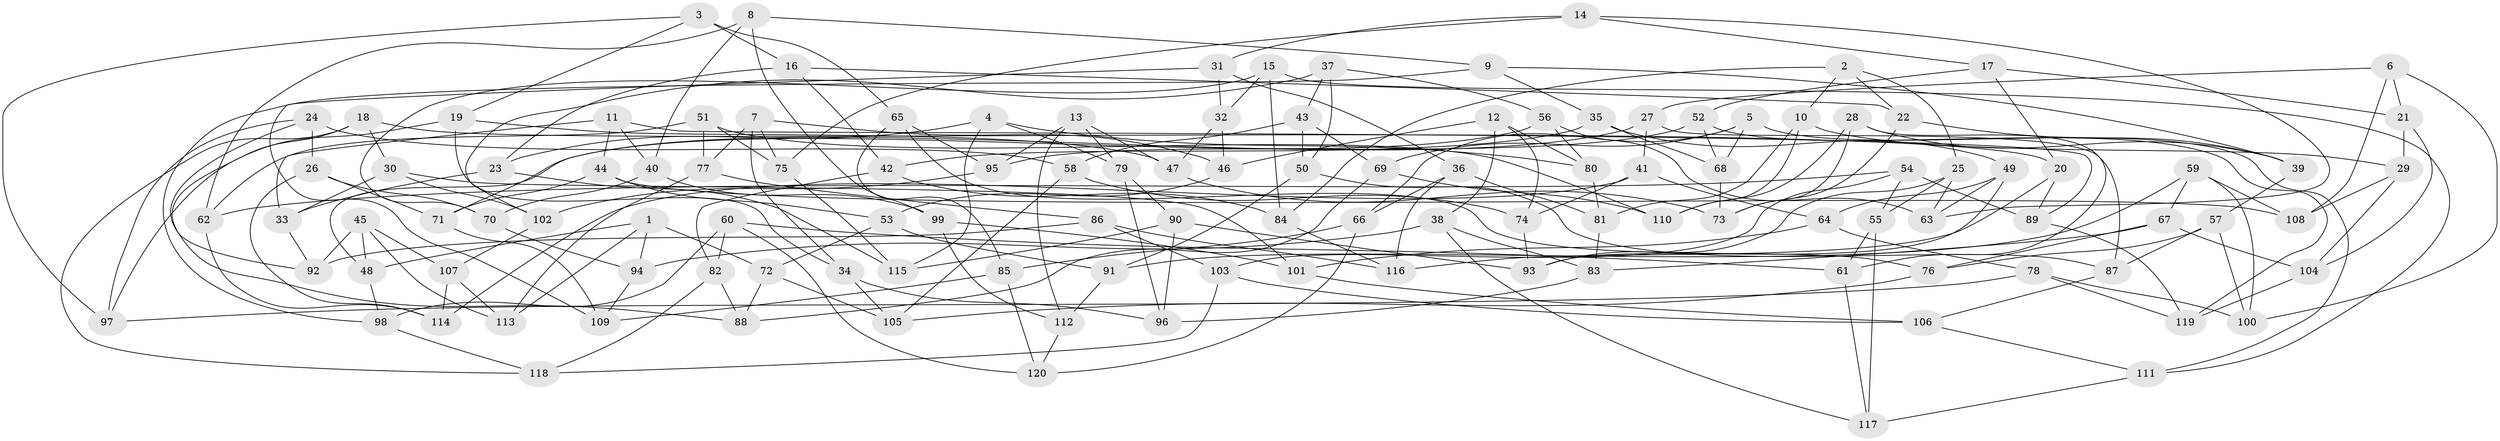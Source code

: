// coarse degree distribution, {5: 0.08333333333333333, 8: 0.13333333333333333, 7: 0.06666666666666667, 4: 0.36666666666666664, 6: 0.2, 9: 0.03333333333333333, 3: 0.08333333333333333, 11: 0.016666666666666666, 15: 0.016666666666666666}
// Generated by graph-tools (version 1.1) at 2025/21/03/04/25 18:21:02]
// undirected, 120 vertices, 240 edges
graph export_dot {
graph [start="1"]
  node [color=gray90,style=filled];
  1;
  2;
  3;
  4;
  5;
  6;
  7;
  8;
  9;
  10;
  11;
  12;
  13;
  14;
  15;
  16;
  17;
  18;
  19;
  20;
  21;
  22;
  23;
  24;
  25;
  26;
  27;
  28;
  29;
  30;
  31;
  32;
  33;
  34;
  35;
  36;
  37;
  38;
  39;
  40;
  41;
  42;
  43;
  44;
  45;
  46;
  47;
  48;
  49;
  50;
  51;
  52;
  53;
  54;
  55;
  56;
  57;
  58;
  59;
  60;
  61;
  62;
  63;
  64;
  65;
  66;
  67;
  68;
  69;
  70;
  71;
  72;
  73;
  74;
  75;
  76;
  77;
  78;
  79;
  80;
  81;
  82;
  83;
  84;
  85;
  86;
  87;
  88;
  89;
  90;
  91;
  92;
  93;
  94;
  95;
  96;
  97;
  98;
  99;
  100;
  101;
  102;
  103;
  104;
  105;
  106;
  107;
  108;
  109;
  110;
  111;
  112;
  113;
  114;
  115;
  116;
  117;
  118;
  119;
  120;
  1 -- 113;
  1 -- 48;
  1 -- 94;
  1 -- 72;
  2 -- 84;
  2 -- 10;
  2 -- 22;
  2 -- 25;
  3 -- 97;
  3 -- 16;
  3 -- 19;
  3 -- 65;
  4 -- 23;
  4 -- 115;
  4 -- 79;
  4 -- 80;
  5 -- 111;
  5 -- 68;
  5 -- 69;
  5 -- 66;
  6 -- 27;
  6 -- 21;
  6 -- 108;
  6 -- 100;
  7 -- 46;
  7 -- 75;
  7 -- 34;
  7 -- 77;
  8 -- 62;
  8 -- 40;
  8 -- 99;
  8 -- 9;
  9 -- 98;
  9 -- 39;
  9 -- 35;
  10 -- 110;
  10 -- 29;
  10 -- 81;
  11 -- 44;
  11 -- 40;
  11 -- 33;
  11 -- 89;
  12 -- 74;
  12 -- 46;
  12 -- 38;
  12 -- 80;
  13 -- 95;
  13 -- 112;
  13 -- 47;
  13 -- 79;
  14 -- 31;
  14 -- 75;
  14 -- 63;
  14 -- 17;
  15 -- 111;
  15 -- 84;
  15 -- 70;
  15 -- 32;
  16 -- 42;
  16 -- 22;
  16 -- 23;
  17 -- 21;
  17 -- 20;
  17 -- 52;
  18 -- 20;
  18 -- 30;
  18 -- 88;
  18 -- 118;
  19 -- 97;
  19 -- 34;
  19 -- 47;
  20 -- 89;
  20 -- 116;
  21 -- 104;
  21 -- 29;
  22 -- 39;
  22 -- 73;
  23 -- 33;
  23 -- 115;
  24 -- 92;
  24 -- 58;
  24 -- 26;
  24 -- 97;
  25 -- 93;
  25 -- 63;
  25 -- 55;
  26 -- 70;
  26 -- 114;
  26 -- 71;
  27 -- 87;
  27 -- 41;
  27 -- 48;
  28 -- 110;
  28 -- 73;
  28 -- 39;
  28 -- 61;
  29 -- 104;
  29 -- 108;
  30 -- 102;
  30 -- 101;
  30 -- 33;
  31 -- 32;
  31 -- 36;
  31 -- 109;
  32 -- 46;
  32 -- 47;
  33 -- 92;
  34 -- 96;
  34 -- 105;
  35 -- 42;
  35 -- 49;
  35 -- 68;
  36 -- 116;
  36 -- 66;
  36 -- 81;
  37 -- 102;
  37 -- 43;
  37 -- 56;
  37 -- 50;
  38 -- 117;
  38 -- 94;
  38 -- 83;
  39 -- 57;
  40 -- 99;
  40 -- 70;
  41 -- 64;
  41 -- 74;
  41 -- 114;
  42 -- 84;
  42 -- 82;
  43 -- 69;
  43 -- 50;
  43 -- 58;
  44 -- 53;
  44 -- 71;
  44 -- 108;
  45 -- 92;
  45 -- 107;
  45 -- 48;
  45 -- 113;
  46 -- 53;
  47 -- 73;
  48 -- 98;
  49 -- 64;
  49 -- 93;
  49 -- 63;
  50 -- 91;
  50 -- 87;
  51 -- 62;
  51 -- 75;
  51 -- 110;
  51 -- 77;
  52 -- 68;
  52 -- 95;
  52 -- 119;
  53 -- 72;
  53 -- 91;
  54 -- 55;
  54 -- 89;
  54 -- 62;
  54 -- 103;
  55 -- 61;
  55 -- 117;
  56 -- 80;
  56 -- 71;
  56 -- 63;
  57 -- 100;
  57 -- 76;
  57 -- 87;
  58 -- 105;
  58 -- 74;
  59 -- 100;
  59 -- 108;
  59 -- 91;
  59 -- 67;
  60 -- 98;
  60 -- 61;
  60 -- 82;
  60 -- 120;
  61 -- 117;
  62 -- 114;
  64 -- 101;
  64 -- 78;
  65 -- 95;
  65 -- 85;
  65 -- 76;
  66 -- 120;
  66 -- 85;
  67 -- 76;
  67 -- 83;
  67 -- 104;
  68 -- 73;
  69 -- 110;
  69 -- 88;
  70 -- 94;
  71 -- 109;
  72 -- 105;
  72 -- 88;
  74 -- 93;
  75 -- 115;
  76 -- 105;
  77 -- 86;
  77 -- 113;
  78 -- 97;
  78 -- 100;
  78 -- 119;
  79 -- 96;
  79 -- 90;
  80 -- 81;
  81 -- 83;
  82 -- 88;
  82 -- 118;
  83 -- 96;
  84 -- 116;
  85 -- 109;
  85 -- 120;
  86 -- 103;
  86 -- 92;
  86 -- 116;
  87 -- 106;
  89 -- 119;
  90 -- 115;
  90 -- 93;
  90 -- 96;
  91 -- 112;
  94 -- 109;
  95 -- 102;
  98 -- 118;
  99 -- 101;
  99 -- 112;
  101 -- 106;
  102 -- 107;
  103 -- 118;
  103 -- 106;
  104 -- 119;
  106 -- 111;
  107 -- 113;
  107 -- 114;
  111 -- 117;
  112 -- 120;
}
